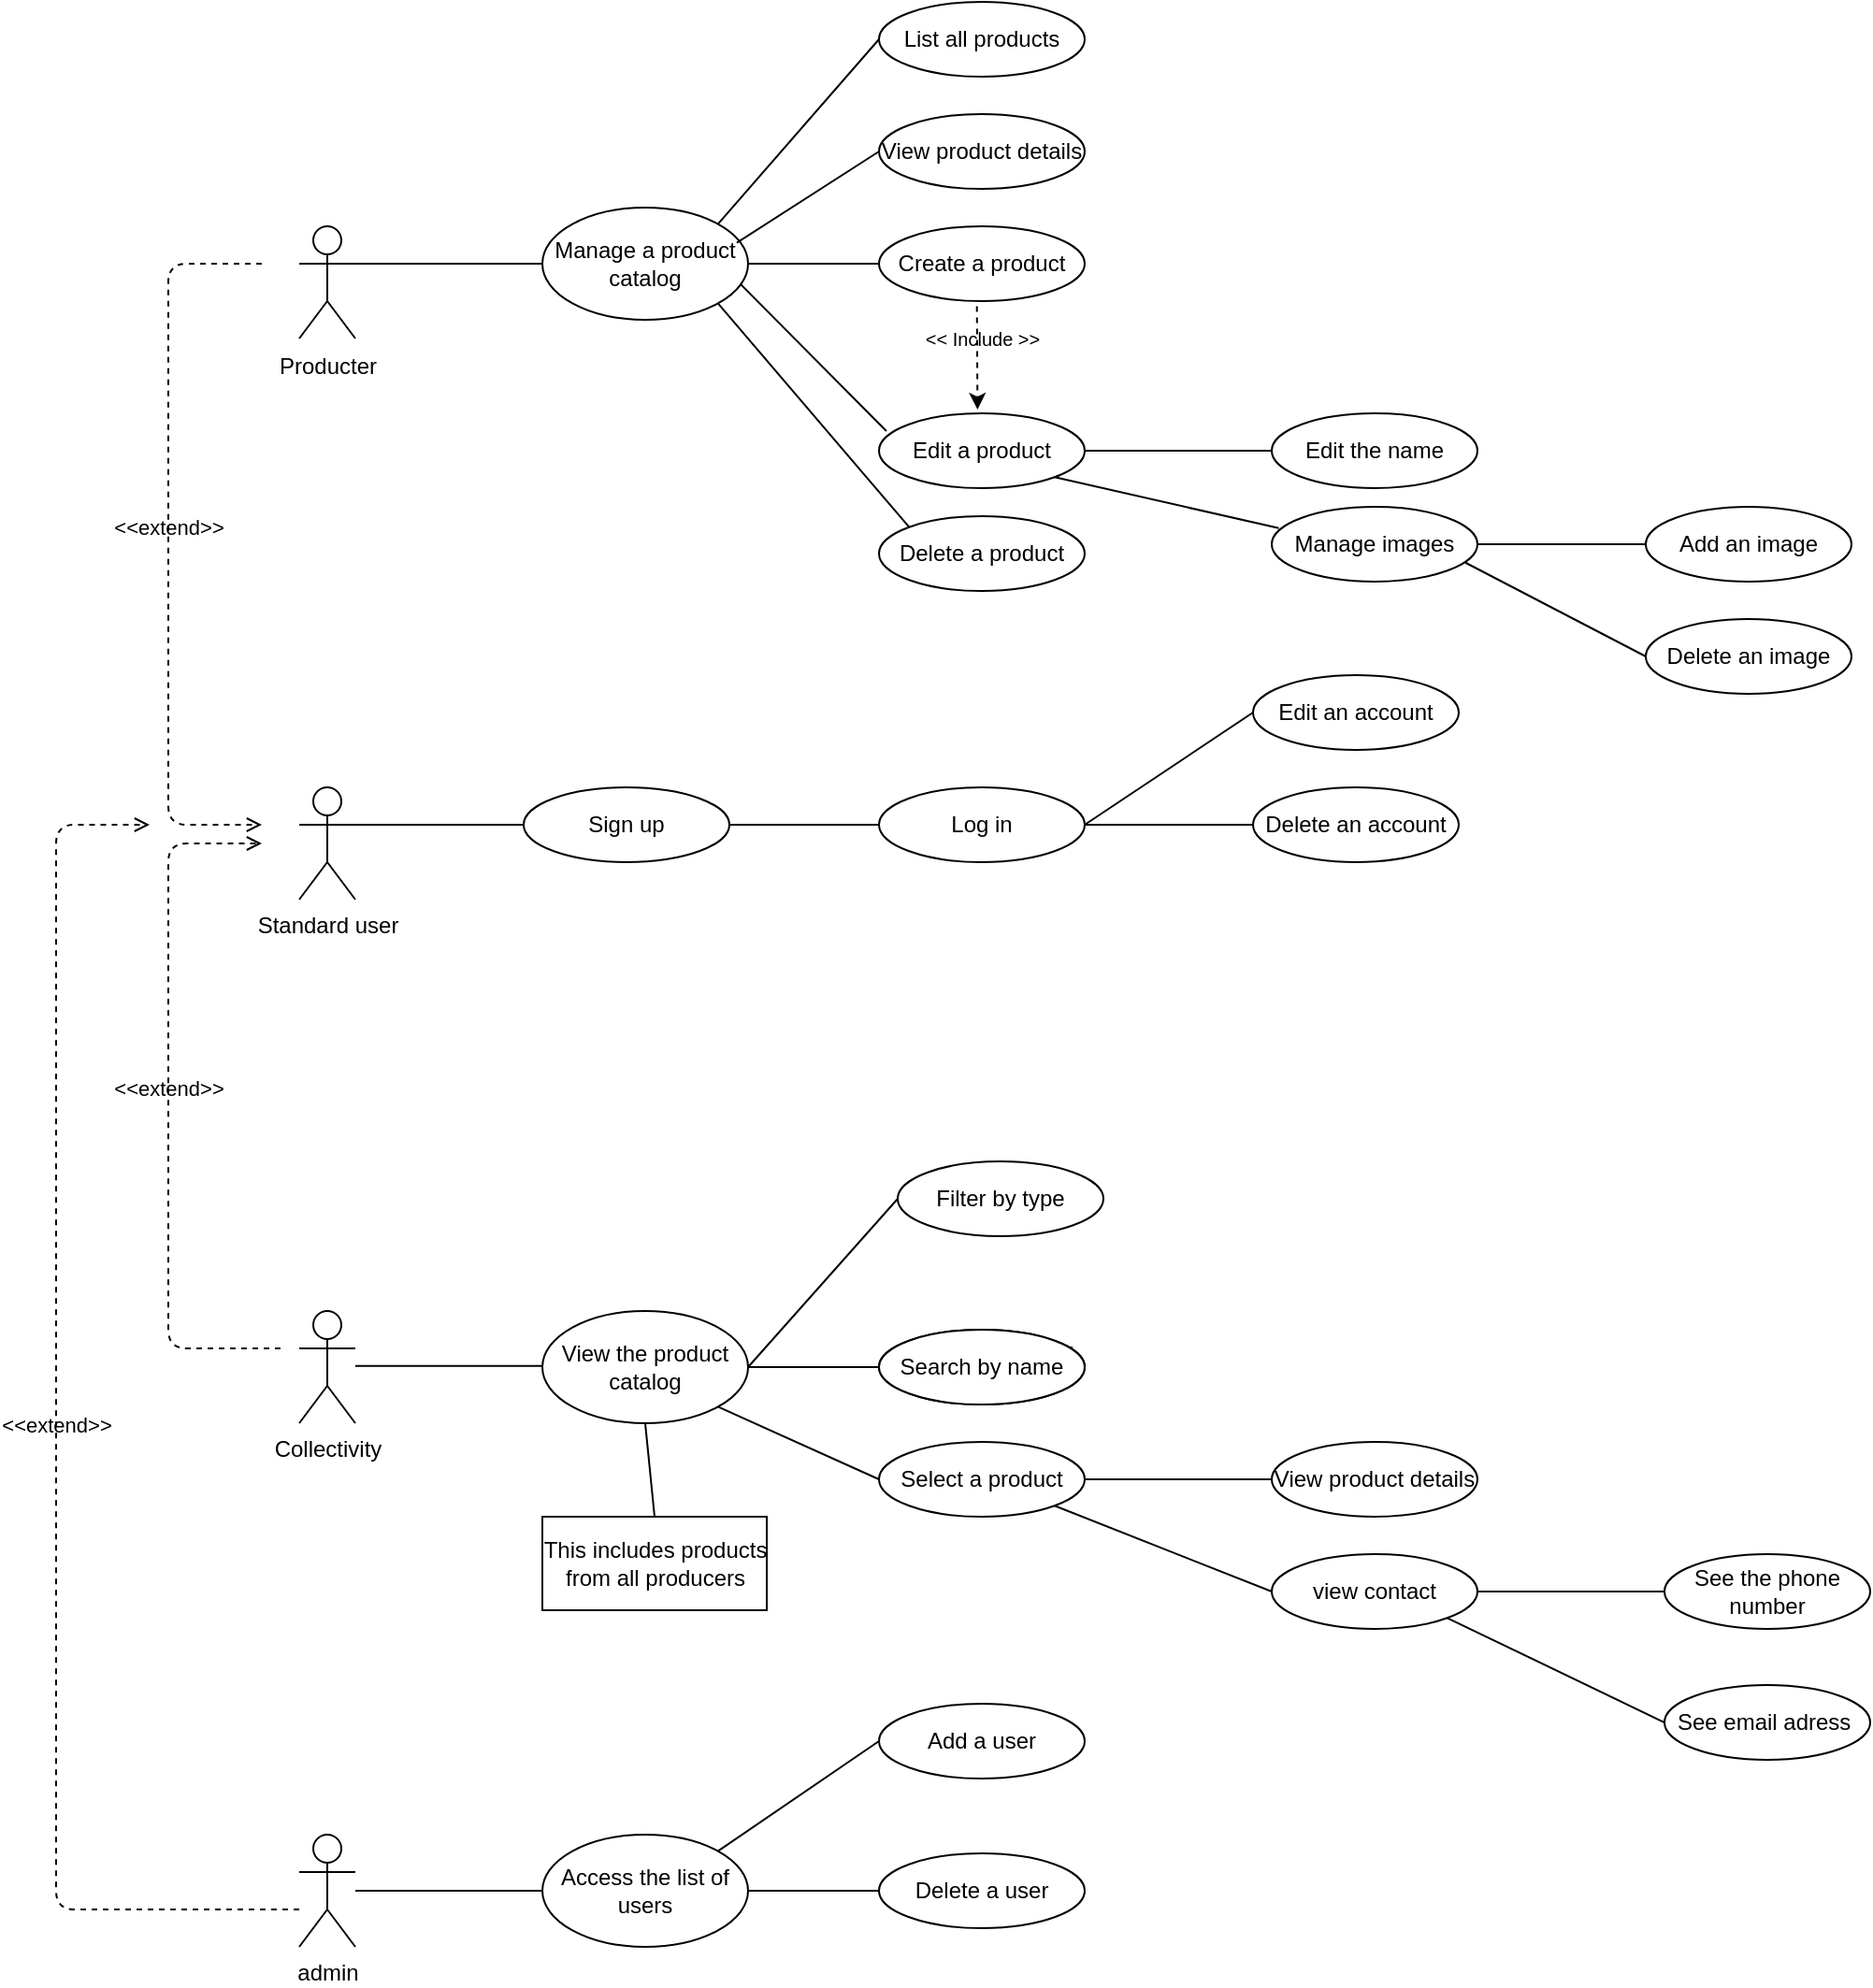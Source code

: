 <mxfile>
    <diagram id="OSmLDwIB5TuyYWbQwFw7" name="Page-1">
        <mxGraphModel dx="2599" dy="1763" grid="1" gridSize="10" guides="1" tooltips="1" connect="1" arrows="1" fold="1" page="1" pageScale="1" pageWidth="850" pageHeight="1100" math="0" shadow="0">
            <root>
                <mxCell id="0"/>
                <mxCell id="1" parent="0"/>
                <mxCell id="2" value="" style="shape=umlActor;verticalLabelPosition=bottom;verticalAlign=top;html=1;outlineConnect=0;" parent="1" vertex="1">
                    <mxGeometry x="-710" y="80" width="30" height="60" as="geometry"/>
                </mxCell>
                <mxCell id="3" value="Standard user" style="shape=umlActor;verticalLabelPosition=bottom;verticalAlign=top;html=1;outlineConnect=0;" parent="1" vertex="1">
                    <mxGeometry x="-710" y="380" width="30" height="60" as="geometry"/>
                </mxCell>
                <mxCell id="4" value="Collectivity" style="shape=umlActor;verticalLabelPosition=bottom;verticalAlign=top;html=1;outlineConnect=0;" parent="1" vertex="1">
                    <mxGeometry x="-710" y="660" width="30" height="60" as="geometry"/>
                </mxCell>
                <mxCell id="7" value="Producter" style="text;html=1;align=center;verticalAlign=middle;resizable=0;points=[];autosize=1;strokeColor=none;fillColor=none;" parent="1" vertex="1">
                    <mxGeometry x="-735" y="140" width="80" height="30" as="geometry"/>
                </mxCell>
                <mxCell id="19" value="" style="endArrow=none;html=1;exitX=1;exitY=0.333;exitDx=0;exitDy=0;exitPerimeter=0;" parent="1" source="3" edge="1">
                    <mxGeometry width="50" height="50" relative="1" as="geometry">
                        <mxPoint x="-480" y="330" as="sourcePoint"/>
                        <mxPoint x="-580.0" y="400" as="targetPoint"/>
                        <Array as="points">
                            <mxPoint x="-650" y="400"/>
                        </Array>
                    </mxGeometry>
                </mxCell>
                <mxCell id="22" value="" style="endArrow=none;html=1;exitX=1;exitY=0.333;exitDx=0;exitDy=0;exitPerimeter=0;" parent="1" source="2" edge="1">
                    <mxGeometry width="50" height="50" relative="1" as="geometry">
                        <mxPoint x="-480" y="330" as="sourcePoint"/>
                        <mxPoint x="-580" y="100" as="targetPoint"/>
                    </mxGeometry>
                </mxCell>
                <mxCell id="25" value="Manage a product catalog" style="ellipse;whiteSpace=wrap;html=1;" parent="1" vertex="1">
                    <mxGeometry x="-580" y="70" width="110" height="60" as="geometry"/>
                </mxCell>
                <mxCell id="26" value="View the product catalog" style="ellipse;whiteSpace=wrap;html=1;" parent="1" vertex="1">
                    <mxGeometry x="-580" y="660" width="110" height="60" as="geometry"/>
                </mxCell>
                <mxCell id="27" value="" style="endArrow=none;html=1;exitX=1;exitY=0.333;exitDx=0;exitDy=0;exitPerimeter=0;" parent="1" edge="1">
                    <mxGeometry width="50" height="50" relative="1" as="geometry">
                        <mxPoint x="-680" y="689.41" as="sourcePoint"/>
                        <mxPoint x="-580" y="689.41" as="targetPoint"/>
                    </mxGeometry>
                </mxCell>
                <mxCell id="29" value="" style="endArrow=none;html=1;exitX=1;exitY=0;exitDx=0;exitDy=0;entryX=0;entryY=0.5;entryDx=0;entryDy=0;" parent="1" source="25" target="30" edge="1">
                    <mxGeometry width="50" height="50" relative="1" as="geometry">
                        <mxPoint x="-475" y="90" as="sourcePoint"/>
                        <mxPoint x="-400" y="40" as="targetPoint"/>
                    </mxGeometry>
                </mxCell>
                <mxCell id="30" value="List all products" style="ellipse;whiteSpace=wrap;html=1;" parent="1" vertex="1">
                    <mxGeometry x="-400" y="-40" width="110" height="40" as="geometry"/>
                </mxCell>
                <mxCell id="31" value="" style="endArrow=none;html=1;exitX=1;exitY=0;exitDx=0;exitDy=0;entryX=0;entryY=0.5;entryDx=0;entryDy=0;" parent="1" target="32" edge="1">
                    <mxGeometry width="50" height="50" relative="1" as="geometry">
                        <mxPoint x="-476.039" y="88.825" as="sourcePoint"/>
                        <mxPoint x="-390" y="80" as="targetPoint"/>
                    </mxGeometry>
                </mxCell>
                <mxCell id="32" value="View product details" style="ellipse;whiteSpace=wrap;html=1;" parent="1" vertex="1">
                    <mxGeometry x="-400" y="20" width="110" height="40" as="geometry"/>
                </mxCell>
                <mxCell id="33" value="" style="endArrow=none;html=1;exitX=1;exitY=0.5;exitDx=0;exitDy=0;entryX=0;entryY=0.5;entryDx=0;entryDy=0;" parent="1" source="25" target="34" edge="1">
                    <mxGeometry width="50" height="50" relative="1" as="geometry">
                        <mxPoint x="-476.039" y="88.825" as="sourcePoint"/>
                        <mxPoint x="-400" y="100" as="targetPoint"/>
                    </mxGeometry>
                </mxCell>
                <mxCell id="34" value="Create a product" style="ellipse;whiteSpace=wrap;html=1;" parent="1" vertex="1">
                    <mxGeometry x="-400" y="80" width="110" height="40" as="geometry"/>
                </mxCell>
                <mxCell id="35" value="" style="endArrow=none;html=1;entryX=0.036;entryY=0.238;entryDx=0;entryDy=0;entryPerimeter=0;exitX=0.961;exitY=0.678;exitDx=0;exitDy=0;exitPerimeter=0;" parent="1" source="25" target="36" edge="1">
                    <mxGeometry width="50" height="50" relative="1" as="geometry">
                        <mxPoint x="-460" y="110" as="sourcePoint"/>
                        <mxPoint x="-400" y="150" as="targetPoint"/>
                    </mxGeometry>
                </mxCell>
                <mxCell id="36" value="Edit a product" style="ellipse;whiteSpace=wrap;html=1;" parent="1" vertex="1">
                    <mxGeometry x="-400" y="180" width="110" height="40" as="geometry"/>
                </mxCell>
                <mxCell id="37" value="" style="endArrow=none;html=1;exitX=1;exitY=1;exitDx=0;exitDy=0;entryX=0;entryY=0;entryDx=0;entryDy=0;" parent="1" source="25" target="38" edge="1">
                    <mxGeometry width="50" height="50" relative="1" as="geometry">
                        <mxPoint x="-472.907" y="129.309" as="sourcePoint"/>
                        <mxPoint x="-420" y="190" as="targetPoint"/>
                    </mxGeometry>
                </mxCell>
                <mxCell id="38" value="Delete a product" style="ellipse;whiteSpace=wrap;html=1;" parent="1" vertex="1">
                    <mxGeometry x="-400" y="235" width="110" height="40" as="geometry"/>
                </mxCell>
                <mxCell id="40" value="" style="endArrow=none;html=1;entryX=0;entryY=0.5;entryDx=0;entryDy=0;" parent="1" source="36" target="41" edge="1">
                    <mxGeometry width="50" height="50" relative="1" as="geometry">
                        <mxPoint x="-300" y="180" as="sourcePoint"/>
                        <mxPoint x="-200" y="140" as="targetPoint"/>
                    </mxGeometry>
                </mxCell>
                <mxCell id="41" value="Edit the name" style="ellipse;whiteSpace=wrap;html=1;" parent="1" vertex="1">
                    <mxGeometry x="-190" y="180" width="110" height="40" as="geometry"/>
                </mxCell>
                <mxCell id="42" value="" style="endArrow=none;html=1;entryX=0.034;entryY=0.285;entryDx=0;entryDy=0;entryPerimeter=0;exitX=1;exitY=1;exitDx=0;exitDy=0;" parent="1" source="36" target="43" edge="1">
                    <mxGeometry width="50" height="50" relative="1" as="geometry">
                        <mxPoint x="-300" y="180" as="sourcePoint"/>
                        <mxPoint x="-220" y="200" as="targetPoint"/>
                    </mxGeometry>
                </mxCell>
                <mxCell id="43" value="Manage images" style="ellipse;whiteSpace=wrap;html=1;" parent="1" vertex="1">
                    <mxGeometry x="-190" y="230" width="110" height="40" as="geometry"/>
                </mxCell>
                <mxCell id="45" value="" style="endArrow=none;html=1;entryX=0;entryY=0.5;entryDx=0;entryDy=0;exitX=1;exitY=0.5;exitDx=0;exitDy=0;" parent="1" source="43" target="46" edge="1">
                    <mxGeometry width="50" height="50" relative="1" as="geometry">
                        <mxPoint x="-70" y="240" as="sourcePoint"/>
                        <mxPoint x="10" y="239" as="targetPoint"/>
                    </mxGeometry>
                </mxCell>
                <mxCell id="46" value="Add an image" style="ellipse;whiteSpace=wrap;html=1;" parent="1" vertex="1">
                    <mxGeometry x="10" y="230" width="110" height="40" as="geometry"/>
                </mxCell>
                <mxCell id="47" value="" style="endArrow=none;html=1;exitX=0.942;exitY=0.747;exitDx=0;exitDy=0;exitPerimeter=0;entryX=0;entryY=0.5;entryDx=0;entryDy=0;" parent="1" source="43" target="48" edge="1">
                    <mxGeometry width="50" height="50" relative="1" as="geometry">
                        <mxPoint x="-70" y="250" as="sourcePoint"/>
                        <mxPoint x="10" y="290" as="targetPoint"/>
                    </mxGeometry>
                </mxCell>
                <mxCell id="48" value="Delete an image" style="ellipse;whiteSpace=wrap;html=1;" parent="1" vertex="1">
                    <mxGeometry x="10" y="290" width="110" height="40" as="geometry"/>
                </mxCell>
                <mxCell id="51" value="&lt;font style=&quot;font-size: 10px;&quot;&gt;&amp;lt;&amp;lt; Include &amp;gt;&amp;gt;&lt;/font&gt;" style="text;html=1;align=center;verticalAlign=middle;resizable=0;points=[];autosize=1;strokeColor=none;fillColor=none;strokeWidth=0;spacing=0;" parent="1" vertex="1">
                    <mxGeometry x="-385" y="130" width="80" height="20" as="geometry"/>
                </mxCell>
                <mxCell id="55" value="" style="endArrow=classic;html=1;fontSize=10;exitX=0.476;exitY=1.069;exitDx=0;exitDy=0;exitPerimeter=0;entryX=0.479;entryY=-0.049;entryDx=0;entryDy=0;entryPerimeter=0;dashed=1;" parent="1" source="34" target="36" edge="1">
                    <mxGeometry width="50" height="50" relative="1" as="geometry">
                        <mxPoint x="-310" y="160" as="sourcePoint"/>
                        <mxPoint x="-260" y="110" as="targetPoint"/>
                    </mxGeometry>
                </mxCell>
                <mxCell id="60" value="" style="endArrow=none;html=1;entryX=0;entryY=0.5;entryDx=0;entryDy=0;exitX=0;exitY=0.5;exitDx=0;exitDy=0;" parent="1" source="63" target="61" edge="1">
                    <mxGeometry width="50" height="50" relative="1" as="geometry">
                        <mxPoint x="-590" y="400" as="sourcePoint"/>
                        <mxPoint x="-400" y="350" as="targetPoint"/>
                    </mxGeometry>
                </mxCell>
                <mxCell id="62" value="" style="endArrow=none;html=1;entryX=0;entryY=0.5;entryDx=0;entryDy=0;startArrow=none;" parent="1" target="63" edge="1" source="61">
                    <mxGeometry width="50" height="50" relative="1" as="geometry">
                        <mxPoint x="-590" y="400" as="sourcePoint"/>
                        <mxPoint x="-400" y="400" as="targetPoint"/>
                    </mxGeometry>
                </mxCell>
                <mxCell id="63" value="Log in" style="ellipse;whiteSpace=wrap;html=1;" parent="1" vertex="1">
                    <mxGeometry x="-400" y="380" width="110" height="40" as="geometry"/>
                </mxCell>
                <mxCell id="64" value="" style="endArrow=none;html=1;exitX=1;exitY=0.5;exitDx=0;exitDy=0;entryX=0;entryY=0.5;entryDx=0;entryDy=0;" parent="1" source="63" target="65" edge="1">
                    <mxGeometry width="50" height="50" relative="1" as="geometry">
                        <mxPoint x="-496" y="425" as="sourcePoint"/>
                        <mxPoint x="-400" y="460" as="targetPoint"/>
                    </mxGeometry>
                </mxCell>
                <mxCell id="65" value="Edit an account" style="ellipse;whiteSpace=wrap;html=1;" parent="1" vertex="1">
                    <mxGeometry x="-200" y="320" width="110" height="40" as="geometry"/>
                </mxCell>
                <mxCell id="66" value="" style="endArrow=none;html=1;exitX=1;exitY=0.5;exitDx=0;exitDy=0;entryX=0;entryY=0.5;entryDx=0;entryDy=0;" parent="1" source="26" target="67" edge="1">
                    <mxGeometry width="50" height="50" relative="1" as="geometry">
                        <mxPoint x="-471.109" y="678.787" as="sourcePoint"/>
                        <mxPoint x="-400" y="690" as="targetPoint"/>
                        <Array as="points">
                            <mxPoint x="-440" y="690"/>
                        </Array>
                    </mxGeometry>
                </mxCell>
                <mxCell id="67" value="List the products" style="ellipse;whiteSpace=wrap;html=1;" parent="1" vertex="1">
                    <mxGeometry x="-400" y="670" width="110" height="40" as="geometry"/>
                </mxCell>
                <mxCell id="69" value="" style="endArrow=none;html=1;entryX=0;entryY=0.5;entryDx=0;entryDy=0;exitX=1;exitY=1;exitDx=0;exitDy=0;" parent="1" source="26" target="70" edge="1">
                    <mxGeometry width="50" height="50" relative="1" as="geometry">
                        <mxPoint x="-481" y="710" as="sourcePoint"/>
                        <mxPoint x="-410" y="740" as="targetPoint"/>
                    </mxGeometry>
                </mxCell>
                <mxCell id="70" value="Select a product" style="ellipse;whiteSpace=wrap;html=1;" parent="1" vertex="1">
                    <mxGeometry x="-400" y="730" width="110" height="40" as="geometry"/>
                </mxCell>
                <mxCell id="72" value="" style="endArrow=none;html=1;exitX=0.941;exitY=0.236;exitDx=0;exitDy=0;exitPerimeter=0;entryX=0;entryY=0.5;entryDx=0;entryDy=0;" parent="1" source="67" target="73" edge="1">
                    <mxGeometry width="50" height="50" relative="1" as="geometry">
                        <mxPoint x="-289.999" y="681.213" as="sourcePoint"/>
                        <mxPoint x="-190" y="630" as="targetPoint"/>
                    </mxGeometry>
                </mxCell>
                <mxCell id="73" value="Search by name" style="ellipse;whiteSpace=wrap;html=1;" parent="1" vertex="1">
                    <mxGeometry x="-400" y="670" width="110" height="40" as="geometry"/>
                </mxCell>
                <mxCell id="74" value="" style="endArrow=none;html=1;entryX=0;entryY=0.5;entryDx=0;entryDy=0;exitX=1;exitY=0.5;exitDx=0;exitDy=0;" parent="1" source="26" target="75" edge="1">
                    <mxGeometry width="50" height="50" relative="1" as="geometry">
                        <mxPoint x="-270" y="690" as="sourcePoint"/>
                        <mxPoint x="-190" y="689" as="targetPoint"/>
                    </mxGeometry>
                </mxCell>
                <mxCell id="75" value="Filter by type" style="ellipse;whiteSpace=wrap;html=1;" parent="1" vertex="1">
                    <mxGeometry x="-390" y="580" width="110" height="40" as="geometry"/>
                </mxCell>
                <mxCell id="76" value="" style="endArrow=none;html=1;entryX=0;entryY=0.5;entryDx=0;entryDy=0;exitX=1;exitY=0.5;exitDx=0;exitDy=0;" parent="1" source="70" target="77" edge="1">
                    <mxGeometry width="50" height="50" relative="1" as="geometry">
                        <mxPoint x="-270" y="750" as="sourcePoint"/>
                        <mxPoint x="-190" y="750" as="targetPoint"/>
                    </mxGeometry>
                </mxCell>
                <mxCell id="77" value="View product details" style="ellipse;whiteSpace=wrap;html=1;" parent="1" vertex="1">
                    <mxGeometry x="-190" y="730" width="110" height="40" as="geometry"/>
                </mxCell>
                <mxCell id="78" value="" style="endArrow=none;html=1;exitX=1;exitY=1;exitDx=0;exitDy=0;entryX=0;entryY=0.5;entryDx=0;entryDy=0;" parent="1" source="70" target="79" edge="1">
                    <mxGeometry width="50" height="50" relative="1" as="geometry">
                        <mxPoint x="-290" y="769" as="sourcePoint"/>
                        <mxPoint x="-190" y="800" as="targetPoint"/>
                    </mxGeometry>
                </mxCell>
                <mxCell id="79" value="view contact" style="ellipse;whiteSpace=wrap;html=1;" parent="1" vertex="1">
                    <mxGeometry x="-190" y="790" width="110" height="40" as="geometry"/>
                </mxCell>
                <mxCell id="80" value="" style="endArrow=none;html=1;entryX=0;entryY=0.5;entryDx=0;entryDy=0;" parent="1" source="79" target="81" edge="1">
                    <mxGeometry width="50" height="50" relative="1" as="geometry">
                        <mxPoint x="-80" y="809.41" as="sourcePoint"/>
                        <mxPoint x="20" y="809.41" as="targetPoint"/>
                    </mxGeometry>
                </mxCell>
                <mxCell id="81" value="See the phone number" style="ellipse;whiteSpace=wrap;html=1;" parent="1" vertex="1">
                    <mxGeometry x="20" y="790" width="110" height="40" as="geometry"/>
                </mxCell>
                <mxCell id="82" value="" style="endArrow=none;html=1;exitX=1;exitY=1;exitDx=0;exitDy=0;entryX=0;entryY=0.5;entryDx=0;entryDy=0;" parent="1" source="79" target="83" edge="1">
                    <mxGeometry width="50" height="50" relative="1" as="geometry">
                        <mxPoint x="-70" y="820" as="sourcePoint"/>
                        <mxPoint x="20" y="880" as="targetPoint"/>
                    </mxGeometry>
                </mxCell>
                <mxCell id="83" value="See email adress&amp;nbsp;" style="ellipse;whiteSpace=wrap;html=1;" parent="1" vertex="1">
                    <mxGeometry x="20" y="860" width="110" height="40" as="geometry"/>
                </mxCell>
                <mxCell id="85" value="admin" style="shape=umlActor;verticalLabelPosition=bottom;verticalAlign=top;html=1;outlineConnect=0;" parent="1" vertex="1">
                    <mxGeometry x="-710" y="940" width="30" height="60" as="geometry"/>
                </mxCell>
                <mxCell id="86" value="&amp;lt;&amp;lt;extend&amp;gt;&amp;gt;" style="html=1;verticalAlign=bottom;labelBackgroundColor=none;endArrow=open;endFill=0;dashed=1;" parent="1" edge="1">
                    <mxGeometry width="160" relative="1" as="geometry">
                        <mxPoint x="-710" y="980" as="sourcePoint"/>
                        <mxPoint x="-790" y="400" as="targetPoint"/>
                        <Array as="points">
                            <mxPoint x="-840" y="980"/>
                            <mxPoint x="-840" y="400"/>
                        </Array>
                    </mxGeometry>
                </mxCell>
                <mxCell id="90" value="&amp;lt;&amp;lt;extend&amp;gt;&amp;gt;" style="html=1;verticalAlign=bottom;labelBackgroundColor=none;endArrow=open;endFill=0;dashed=1;" parent="1" edge="1">
                    <mxGeometry width="160" relative="1" as="geometry">
                        <mxPoint x="-720" y="680" as="sourcePoint"/>
                        <mxPoint x="-730" y="410" as="targetPoint"/>
                        <Array as="points">
                            <mxPoint x="-780" y="680"/>
                            <mxPoint x="-780" y="410"/>
                        </Array>
                    </mxGeometry>
                </mxCell>
                <mxCell id="91" value="&amp;lt;&amp;lt;extend&amp;gt;&amp;gt;" style="html=1;verticalAlign=bottom;labelBackgroundColor=none;endArrow=open;endFill=0;dashed=1;" parent="1" edge="1">
                    <mxGeometry width="160" relative="1" as="geometry">
                        <mxPoint x="-730" y="100" as="sourcePoint"/>
                        <mxPoint x="-730" y="400" as="targetPoint"/>
                        <Array as="points">
                            <mxPoint x="-780" y="100"/>
                            <mxPoint x="-780" y="400"/>
                        </Array>
                    </mxGeometry>
                </mxCell>
                <mxCell id="92" value="This includes products &lt;br&gt;from all producers" style="html=1;" parent="1" vertex="1">
                    <mxGeometry x="-580" y="770" width="120" height="50" as="geometry"/>
                </mxCell>
                <mxCell id="94" value="" style="endArrow=none;html=1;exitX=0.5;exitY=0;exitDx=0;exitDy=0;entryX=0.5;entryY=1;entryDx=0;entryDy=0;" parent="1" source="92" target="26" edge="1">
                    <mxGeometry width="50" height="50" relative="1" as="geometry">
                        <mxPoint x="-450" y="910" as="sourcePoint"/>
                        <mxPoint x="-400" y="860" as="targetPoint"/>
                    </mxGeometry>
                </mxCell>
                <mxCell id="95" value="Access the list of users" style="ellipse;whiteSpace=wrap;html=1;" vertex="1" parent="1">
                    <mxGeometry x="-580" y="940" width="110" height="60" as="geometry"/>
                </mxCell>
                <mxCell id="96" value="" style="endArrow=none;html=1;entryX=0;entryY=0.5;entryDx=0;entryDy=0;" edge="1" parent="1" source="85" target="95">
                    <mxGeometry width="50" height="50" relative="1" as="geometry">
                        <mxPoint x="-680" y="980" as="sourcePoint"/>
                        <mxPoint x="-570" y="980" as="targetPoint"/>
                    </mxGeometry>
                </mxCell>
                <mxCell id="97" value="Add a user" style="ellipse;whiteSpace=wrap;html=1;" vertex="1" parent="1">
                    <mxGeometry x="-400" y="870" width="110" height="40" as="geometry"/>
                </mxCell>
                <mxCell id="98" value="" style="endArrow=none;html=1;entryX=0;entryY=0.5;entryDx=0;entryDy=0;exitX=1;exitY=0;exitDx=0;exitDy=0;" edge="1" parent="1" source="95" target="97">
                    <mxGeometry width="50" height="50" relative="1" as="geometry">
                        <mxPoint x="-480.0" y="950" as="sourcePoint"/>
                        <mxPoint x="-400" y="860" as="targetPoint"/>
                    </mxGeometry>
                </mxCell>
                <mxCell id="99" value="Delete a user" style="ellipse;whiteSpace=wrap;html=1;" vertex="1" parent="1">
                    <mxGeometry x="-400" y="950" width="110" height="40" as="geometry"/>
                </mxCell>
                <mxCell id="100" value="" style="endArrow=none;html=1;entryX=0;entryY=0.5;entryDx=0;entryDy=0;" edge="1" parent="1" target="99">
                    <mxGeometry width="50" height="50" relative="1" as="geometry">
                        <mxPoint x="-470" y="970" as="sourcePoint"/>
                        <mxPoint x="-390.0" y="900" as="targetPoint"/>
                    </mxGeometry>
                </mxCell>
                <mxCell id="101" value="" style="endArrow=none;html=1;entryX=0;entryY=0.5;entryDx=0;entryDy=0;" edge="1" parent="1" target="61">
                    <mxGeometry width="50" height="50" relative="1" as="geometry">
                        <mxPoint x="-590" y="400" as="sourcePoint"/>
                        <mxPoint x="-400.0" y="400" as="targetPoint"/>
                    </mxGeometry>
                </mxCell>
                <mxCell id="61" value="Sign up" style="ellipse;whiteSpace=wrap;html=1;" parent="1" vertex="1">
                    <mxGeometry x="-590" y="380" width="110" height="40" as="geometry"/>
                </mxCell>
                <mxCell id="102" value="Delete an account" style="ellipse;whiteSpace=wrap;html=1;" vertex="1" parent="1">
                    <mxGeometry x="-200" y="380" width="110" height="40" as="geometry"/>
                </mxCell>
                <mxCell id="103" value="" style="endArrow=none;html=1;exitX=1;exitY=0.5;exitDx=0;exitDy=0;entryX=0;entryY=0.5;entryDx=0;entryDy=0;" edge="1" parent="1" source="63" target="102">
                    <mxGeometry width="50" height="50" relative="1" as="geometry">
                        <mxPoint x="-280.0" y="410" as="sourcePoint"/>
                        <mxPoint x="-190.0" y="350" as="targetPoint"/>
                    </mxGeometry>
                </mxCell>
            </root>
        </mxGraphModel>
    </diagram>
</mxfile>